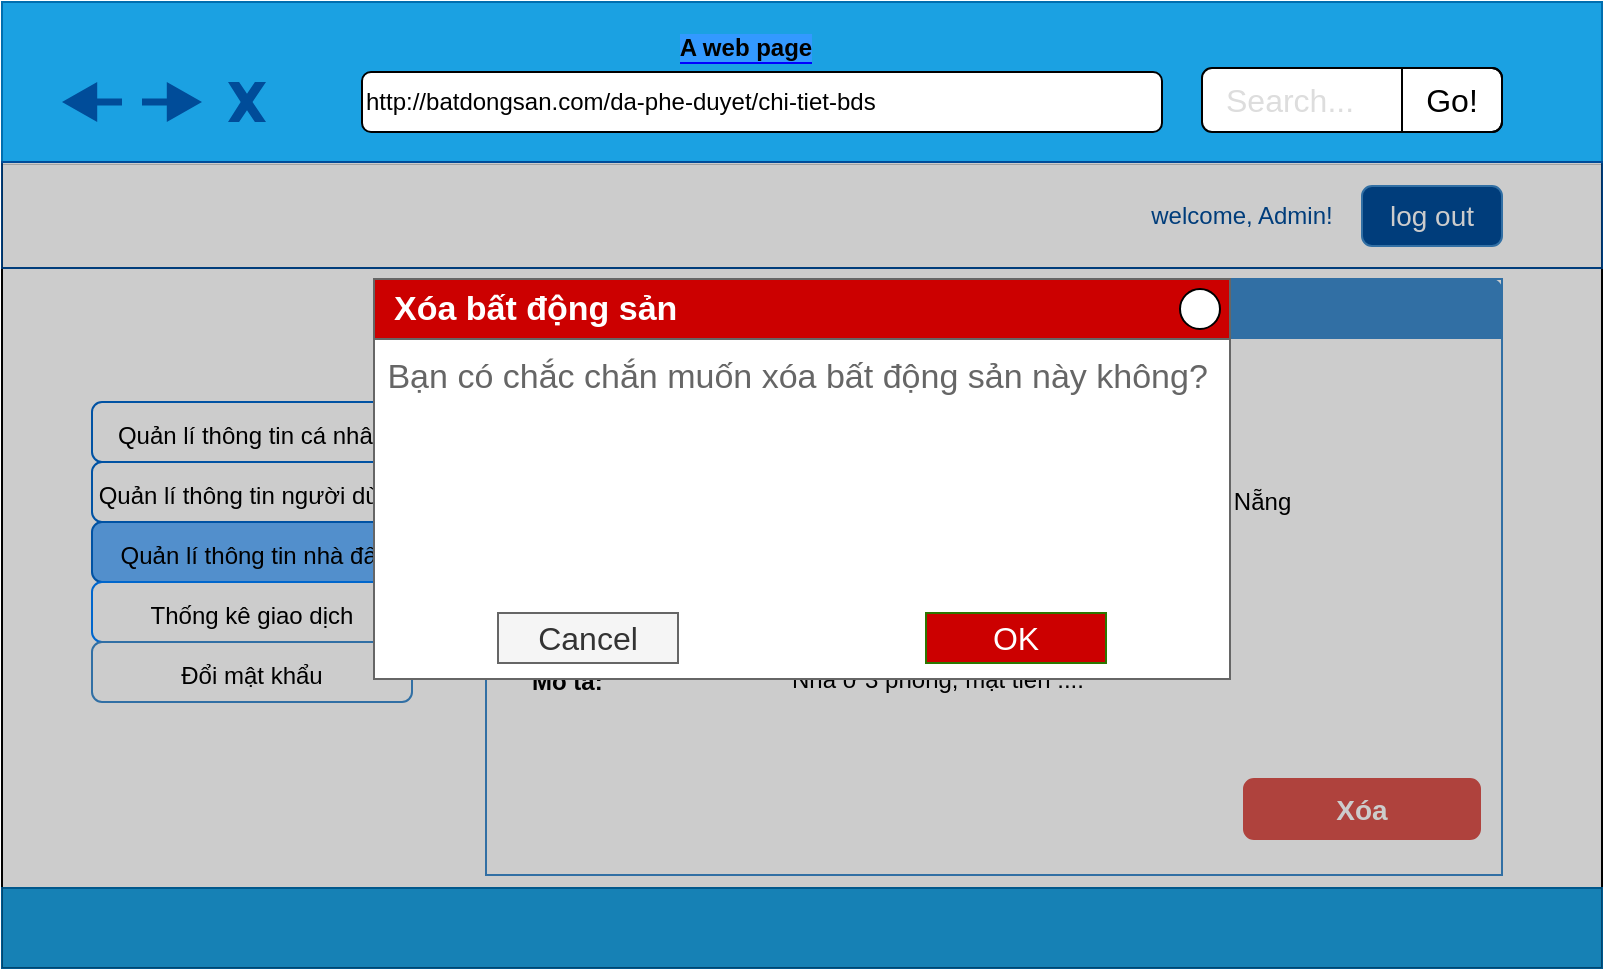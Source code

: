 <mxfile version="12.0.2" type="github" pages="1"><diagram id="NH0De1h8tEdP9LOJbd18" name="Page-1"><mxGraphModel dx="1408" dy="779" grid="1" gridSize="10" guides="1" tooltips="1" connect="1" arrows="1" fold="1" page="1" pageScale="1" pageWidth="827" pageHeight="1169" math="0" shadow="0"><root><mxCell id="0"/><mxCell id="1" parent="0"/><mxCell id="H4DDcBMJjKnxO3FUkKOn-1" value="" style="rounded=0;whiteSpace=wrap;html=1;fillColor=#FFFFFF;" parent="1" vertex="1"><mxGeometry y="28" width="800" height="482" as="geometry"/></mxCell><mxCell id="H4DDcBMJjKnxO3FUkKOn-5" value="" style="rounded=0;whiteSpace=wrap;html=1;fillColor=#1ba1e2;strokeColor=#006EAF;fontColor=#ffffff;" parent="1" vertex="1"><mxGeometry y="27" width="800" height="80" as="geometry"/></mxCell><mxCell id="H4DDcBMJjKnxO3FUkKOn-6" value="" style="rounded=0;whiteSpace=wrap;html=1;fillColor=#1ba1e2;strokeColor=#006EAF;fontColor=#ffffff;" parent="1" vertex="1"><mxGeometry y="470" width="800" height="40" as="geometry"/></mxCell><mxCell id="H4DDcBMJjKnxO3FUkKOn-8" value="&lt;span style=&quot;white-space: normal&quot;&gt;http://batdongsan.com/da-phe-duyet/chi-tiet-bds&lt;/span&gt;" style="rounded=1;whiteSpace=wrap;html=1;align=left;" parent="1" vertex="1"><mxGeometry x="180" y="62" width="400" height="30" as="geometry"/></mxCell><mxCell id="H4DDcBMJjKnxO3FUkKOn-29" value="Search..." style="html=1;shadow=0;shape=mxgraph.bootstrap.rrect;fillColor=#ffffff;rSize=5;strokeColor=#000000;align=left;spacingLeft=10;fontSize=16;fontColor=#dddddd;whiteSpace=wrap;" parent="1" vertex="1"><mxGeometry x="600" y="60" width="150" height="32" as="geometry"/></mxCell><mxCell id="H4DDcBMJjKnxO3FUkKOn-30" value="Go!" style="html=1;shadow=0;dashed=0;shape=mxgraph.bootstrap.rightButton;rSize=5;strokeColor=#000000;fillColor=none;fontSize=16;whiteSpace=wrap;resizeHeight=1;" parent="H4DDcBMJjKnxO3FUkKOn-29" vertex="1"><mxGeometry x="1" width="50" height="32" relative="1" as="geometry"><mxPoint x="-50" as="offset"/></mxGeometry></mxCell><mxCell id="H4DDcBMJjKnxO3FUkKOn-37" value="" style="verticalLabelPosition=bottom;verticalAlign=top;html=1;shape=mxgraph.basic.x;strokeColor=none;fillColor=#004C99;fontColor=#ffffff;" parent="1" vertex="1"><mxGeometry x="113" y="67" width="19" height="20" as="geometry"/></mxCell><mxCell id="H4DDcBMJjKnxO3FUkKOn-39" value="" style="shape=image;html=1;verticalAlign=top;verticalLabelPosition=bottom;labelBackgroundColor=#ffffff;imageAspect=0;aspect=fixed;image=https://cdn0.iconfinder.com/data/icons/my-house-1/512/09-house-128.png;fillColor=#0000FF;" parent="1" vertex="1"><mxGeometry x="140" y="62" width="30" height="30" as="geometry"/></mxCell><mxCell id="H4DDcBMJjKnxO3FUkKOn-49" value="" style="html=1;shadow=0;dashed=0;align=center;verticalAlign=middle;shape=mxgraph.arrows2.arrow;dy=0.82;dx=17.6;flipH=1;notch=0;labelBackgroundColor=#0000ff;fillColor=#004C99;strokeColor=none;" parent="1" vertex="1"><mxGeometry x="30" y="67" width="30" height="20" as="geometry"/></mxCell><mxCell id="H4DDcBMJjKnxO3FUkKOn-53" value="" style="html=1;shadow=0;dashed=0;align=center;verticalAlign=middle;shape=mxgraph.arrows2.arrow;dy=0.82;dx=17.6;flipH=1;notch=0;labelBackgroundColor=#0000ff;fillColor=#004C99;strokeColor=none;rotation=180;" parent="1" vertex="1"><mxGeometry x="70" y="67" width="30" height="20" as="geometry"/></mxCell><mxCell id="H4DDcBMJjKnxO3FUkKOn-56" value="&lt;b style=&quot;background-color: rgb(51 , 153 , 255)&quot;&gt;A web page&lt;/b&gt;" style="text;html=1;align=center;verticalAlign=middle;whiteSpace=wrap;rounded=0;labelBackgroundColor=#0000ff;" parent="1" vertex="1"><mxGeometry x="327" y="40" width="90" height="20" as="geometry"/></mxCell><mxCell id="cFiAQLyp_G1X_QWSbdbf-6" value="" style="rounded=0;whiteSpace=wrap;html=1;strokeColor=#004C99;" parent="1" vertex="1"><mxGeometry y="107" width="800" height="53" as="geometry"/></mxCell><mxCell id="cFiAQLyp_G1X_QWSbdbf-7" value="log out" style="html=1;shadow=0;dashed=0;shape=mxgraph.bootstrap.rrect;rSize=5;fillColor=#004C99;align=center;strokeColor=#3D8BCD;fontColor=#ffffff;fontSize=14;whiteSpace=wrap;" parent="1" vertex="1"><mxGeometry x="680" y="119" width="70" height="30" as="geometry"/></mxCell><mxCell id="cFiAQLyp_G1X_QWSbdbf-8" value="&lt;font color=&quot;#004c99&quot;&gt;welcome, Admin!&lt;/font&gt;" style="text;html=1;strokeColor=none;fillColor=#FFFFFF;align=center;verticalAlign=middle;whiteSpace=wrap;rounded=0;" parent="1" vertex="1"><mxGeometry x="570" y="124" width="100" height="20" as="geometry"/></mxCell><mxCell id="6NtRQZqY0L_buCPkxZ3Z-6" value="&lt;font style=&quot;font-size: 12px&quot;&gt;Quản lí thông tin cá nhân&lt;/font&gt;" style="html=1;shadow=0;dashed=0;shape=mxgraph.bootstrap.rrect;rSize=5;strokeColor=#0066CC;fillColor=#ffffff;align=center;fontSize=16;whiteSpace=wrap;" parent="1" vertex="1"><mxGeometry x="45" y="227" width="160" height="30" as="geometry"/></mxCell><mxCell id="6NtRQZqY0L_buCPkxZ3Z-7" value="&lt;span style=&quot;white-space: normal&quot;&gt;&lt;font style=&quot;font-size: 12px&quot;&gt;Quản lí thông tin người dùng&lt;/font&gt;&lt;/span&gt;" style="html=1;shadow=0;dashed=0;shape=mxgraph.bootstrap.rrect;rSize=5;align=center;fontSize=16;whiteSpace=wrap;strokeColor=#0066CC;" parent="1" vertex="1"><mxGeometry x="45" y="257" width="160" height="30" as="geometry"/></mxCell><mxCell id="6NtRQZqY0L_buCPkxZ3Z-8" value="&lt;span style=&quot;font-size: 12px&quot;&gt;Quản lí thông tin nhà đất&lt;/span&gt;" style="html=1;shadow=0;dashed=0;shape=mxgraph.bootstrap.rrect;rSize=5;strokeColor=#0066CC;fillColor=#66B2FF;align=center;fontSize=16;whiteSpace=wrap;" parent="1" vertex="1"><mxGeometry x="45" y="287" width="160" height="30" as="geometry"/></mxCell><mxCell id="6NtRQZqY0L_buCPkxZ3Z-9" value="&lt;span style=&quot;font-size: 12px&quot;&gt;Thống kê giao dịch&lt;/span&gt;" style="html=1;shadow=0;dashed=0;shape=mxgraph.bootstrap.rrect;rSize=5;strokeColor=#007FFF;fillColor=#ffffff;align=center;fontSize=16;whiteSpace=wrap;" parent="1" vertex="1"><mxGeometry x="45" y="317" width="160" height="30" as="geometry"/></mxCell><mxCell id="6NtRQZqY0L_buCPkxZ3Z-10" value="&lt;font style=&quot;font-size: 12px&quot;&gt;Đổi mật khẩu&lt;/font&gt;" style="html=1;shadow=0;dashed=0;shape=mxgraph.bootstrap.rrect;rSize=5;strokeColor=#3D8BCD;fillColor=#FFFFFF;align=center;fontSize=16;whiteSpace=wrap;" parent="1" vertex="1"><mxGeometry x="45" y="347" width="160" height="30" as="geometry"/></mxCell><mxCell id="0vo9s8aSdZT9J5V_EEXF-25" value="" style="text;html=1;strokeColor=#3D8BCD;fillColor=#ffffff;align=center;verticalAlign=middle;whiteSpace=wrap;rounded=0;shadow=0;dashed=0;fontFamily=Helvetica;fontSize=12;fontColor=#f0f0f0;fontStyle=1" parent="1" vertex="1"><mxGeometry x="242" y="165.5" width="508" height="298" as="geometry"/></mxCell><mxCell id="0vo9s8aSdZT9J5V_EEXF-26" value="Xem chi tiết thông tin bất động sản&amp;nbsp;" style="html=1;shadow=0;dashed=0;shape=mxgraph.bootstrap.topButton;rSize=5;strokeColor=none;fillColor=#3D8BCD;fontColor=#ffffff;fontSize=14;fontStyle=1;align=left;spacingLeft=10;whiteSpace=wrap;resizeWidth=1;" parent="0vo9s8aSdZT9J5V_EEXF-25" vertex="1"><mxGeometry width="508.0" height="30" relative="1" as="geometry"/></mxCell><mxCell id="0vo9s8aSdZT9J5V_EEXF-27" value="Mã BĐS :" style="text;html=1;strokeColor=none;fillColor=none;align=left;verticalAlign=middle;whiteSpace=wrap;rounded=0;fontStyle=1" parent="0vo9s8aSdZT9J5V_EEXF-25" vertex="1"><mxGeometry x="21" y="39" width="99" height="21" as="geometry"/></mxCell><mxCell id="0vo9s8aSdZT9J5V_EEXF-29" value="Địa chỉ:" style="text;html=1;strokeColor=none;fillColor=none;align=left;verticalAlign=middle;whiteSpace=wrap;rounded=0;fontStyle=1" parent="0vo9s8aSdZT9J5V_EEXF-25" vertex="1"><mxGeometry x="21" y="100.5" width="99" height="21" as="geometry"/></mxCell><mxCell id="0vo9s8aSdZT9J5V_EEXF-36" value="D102319" style="text;html=1;strokeColor=none;fillColor=none;align=left;verticalAlign=middle;whiteSpace=wrap;rounded=0;" parent="0vo9s8aSdZT9J5V_EEXF-25" vertex="1"><mxGeometry x="150" y="40" width="340" height="21" as="geometry"/></mxCell><mxCell id="0vo9s8aSdZT9J5V_EEXF-38" value="80 Hồ Tùng Mậu, quận Liên Chiểu, tp Đà Nẵng" style="text;html=1;strokeColor=none;fillColor=none;align=left;verticalAlign=middle;whiteSpace=wrap;rounded=0;" parent="0vo9s8aSdZT9J5V_EEXF-25" vertex="1"><mxGeometry x="150" y="94" width="321" height="34" as="geometry"/></mxCell><mxCell id="0vo9s8aSdZT9J5V_EEXF-48" value="Mã NB :" style="text;html=1;strokeColor=none;fillColor=none;align=left;verticalAlign=middle;whiteSpace=wrap;rounded=0;fontStyle=1" parent="0vo9s8aSdZT9J5V_EEXF-25" vertex="1"><mxGeometry x="21" y="70.5" width="99" height="21" as="geometry"/></mxCell><mxCell id="0vo9s8aSdZT9J5V_EEXF-49" value="NB05" style="text;html=1;strokeColor=none;fillColor=none;align=left;verticalAlign=middle;whiteSpace=wrap;rounded=0;" parent="0vo9s8aSdZT9J5V_EEXF-25" vertex="1"><mxGeometry x="151" y="71.5" width="340" height="21" as="geometry"/></mxCell><mxCell id="0vo9s8aSdZT9J5V_EEXF-50" value="Diện tích:&amp;nbsp;" style="text;html=1;strokeColor=none;fillColor=none;align=left;verticalAlign=middle;whiteSpace=wrap;rounded=0;fontStyle=1" parent="0vo9s8aSdZT9J5V_EEXF-25" vertex="1"><mxGeometry x="21" y="136.5" width="99" height="21" as="geometry"/></mxCell><mxCell id="0vo9s8aSdZT9J5V_EEXF-51" value="Loại hình:&amp;nbsp;" style="text;html=1;strokeColor=none;fillColor=none;align=left;verticalAlign=middle;whiteSpace=wrap;rounded=0;fontStyle=1" parent="0vo9s8aSdZT9J5V_EEXF-25" vertex="1"><mxGeometry x="21" y="160.5" width="99" height="21" as="geometry"/></mxCell><mxCell id="0vo9s8aSdZT9J5V_EEXF-52" value="Mô tả:&amp;nbsp;" style="text;html=1;strokeColor=none;fillColor=none;align=left;verticalAlign=middle;whiteSpace=wrap;rounded=0;fontStyle=1" parent="0vo9s8aSdZT9J5V_EEXF-25" vertex="1"><mxGeometry x="21" y="190.5" width="99" height="21" as="geometry"/></mxCell><mxCell id="0vo9s8aSdZT9J5V_EEXF-53" value="100m2" style="text;html=1;strokeColor=none;fillColor=none;align=left;verticalAlign=middle;whiteSpace=wrap;rounded=0;" parent="0vo9s8aSdZT9J5V_EEXF-25" vertex="1"><mxGeometry x="151" y="141" width="340" height="21" as="geometry"/></mxCell><mxCell id="0vo9s8aSdZT9J5V_EEXF-72" value="Nhà ở 3 phòng, mặt tiền ...." style="text;html=1;strokeColor=none;fillColor=none;align=left;verticalAlign=top;whiteSpace=wrap;rounded=0;" parent="0vo9s8aSdZT9J5V_EEXF-25" vertex="1"><mxGeometry x="151" y="186" width="340" height="64" as="geometry"/></mxCell><mxCell id="0vo9s8aSdZT9J5V_EEXF-74" value="&lt;b&gt;Xóa&lt;/b&gt;" style="html=1;shadow=0;dashed=0;shape=mxgraph.bootstrap.rrect;rSize=5;fillColor=#DB524C;align=center;strokeColor=#DB524C;fontColor=#ffffff;fontSize=14;whiteSpace=wrap;" parent="0vo9s8aSdZT9J5V_EEXF-25" vertex="1"><mxGeometry x="379" y="250" width="118" height="30" as="geometry"/></mxCell><mxCell id="0vo9s8aSdZT9J5V_EEXF-71" value="Nhà ở" style="text;html=1;strokeColor=none;fillColor=none;align=left;verticalAlign=middle;whiteSpace=wrap;rounded=0;" parent="1" vertex="1"><mxGeometry x="393" y="326" width="340" height="21" as="geometry"/></mxCell><mxCell id="2Rj_cnmGM7JPC0ZrTzmm-1" value="" style="rounded=0;whiteSpace=wrap;html=1;align=left;labelBackgroundColor=none;noLabel=1;fontColor=none;fillColor=#000000;opacity=20;" parent="1" vertex="1"><mxGeometry y="108" width="800" height="402" as="geometry"/></mxCell><mxCell id="2Rj_cnmGM7JPC0ZrTzmm-10" value="&amp;nbsp;Bạn có chắc chắn muốn xóa bất động sản này không?" style="strokeWidth=1;shadow=0;dashed=0;align=left;html=1;shape=mxgraph.mockup.containers.rrect;rSize=0;strokeColor=#666666;fontColor=#666666;fontSize=17;verticalAlign=top;whiteSpace=wrap;fillColor=#ffffff;spacingTop=32;labelBackgroundColor=none;" parent="1" vertex="1"><mxGeometry x="186" y="165.5" width="428" height="200" as="geometry"/></mxCell><mxCell id="2Rj_cnmGM7JPC0ZrTzmm-11" value="&lt;b&gt;&lt;font color=&quot;#ffffff&quot;&gt;Xóa bất động sản&lt;/font&gt;&lt;/b&gt;" style="strokeWidth=1;shadow=0;dashed=0;align=center;html=1;shape=mxgraph.mockup.containers.rrect;rSize=0;fontSize=17;fontColor=#333333;strokeColor=#666666;align=left;spacingLeft=8;fillColor=#CC0000;resizeWidth=1;" parent="2Rj_cnmGM7JPC0ZrTzmm-10" vertex="1"><mxGeometry width="428" height="30" relative="1" as="geometry"/></mxCell><mxCell id="2Rj_cnmGM7JPC0ZrTzmm-12" value="" style="shape=ellipse;resizable=0;html=1;" parent="2Rj_cnmGM7JPC0ZrTzmm-11" vertex="1"><mxGeometry x="1" y="0.5" width="20" height="20" relative="1" as="geometry"><mxPoint x="-25" y="-10" as="offset"/></mxGeometry></mxCell><mxCell id="2Rj_cnmGM7JPC0ZrTzmm-13" value="Cancel" style="strokeWidth=1;shadow=0;dashed=0;align=center;html=1;shape=mxgraph.mockup.containers.rrect;rSize=0;fontSize=16;fontColor=#333333;strokeColor=#666666;whiteSpace=wrap;fillColor=#f5f5f5;" parent="2Rj_cnmGM7JPC0ZrTzmm-10" vertex="1"><mxGeometry x="0.25" y="1" width="90" height="25" relative="1" as="geometry"><mxPoint x="-45" y="-33" as="offset"/></mxGeometry></mxCell><mxCell id="2Rj_cnmGM7JPC0ZrTzmm-14" value="OK" style="strokeWidth=1;shadow=0;dashed=0;align=center;html=1;shape=mxgraph.mockup.containers.rrect;rSize=0;fontSize=16;fontColor=#ffffff;strokeColor=#2D7600;whiteSpace=wrap;fillColor=#CC0000;" parent="2Rj_cnmGM7JPC0ZrTzmm-10" vertex="1"><mxGeometry x="0.75" y="1" width="90" height="25" relative="1" as="geometry"><mxPoint x="-45" y="-33" as="offset"/></mxGeometry></mxCell></root></mxGraphModel></diagram></mxfile>